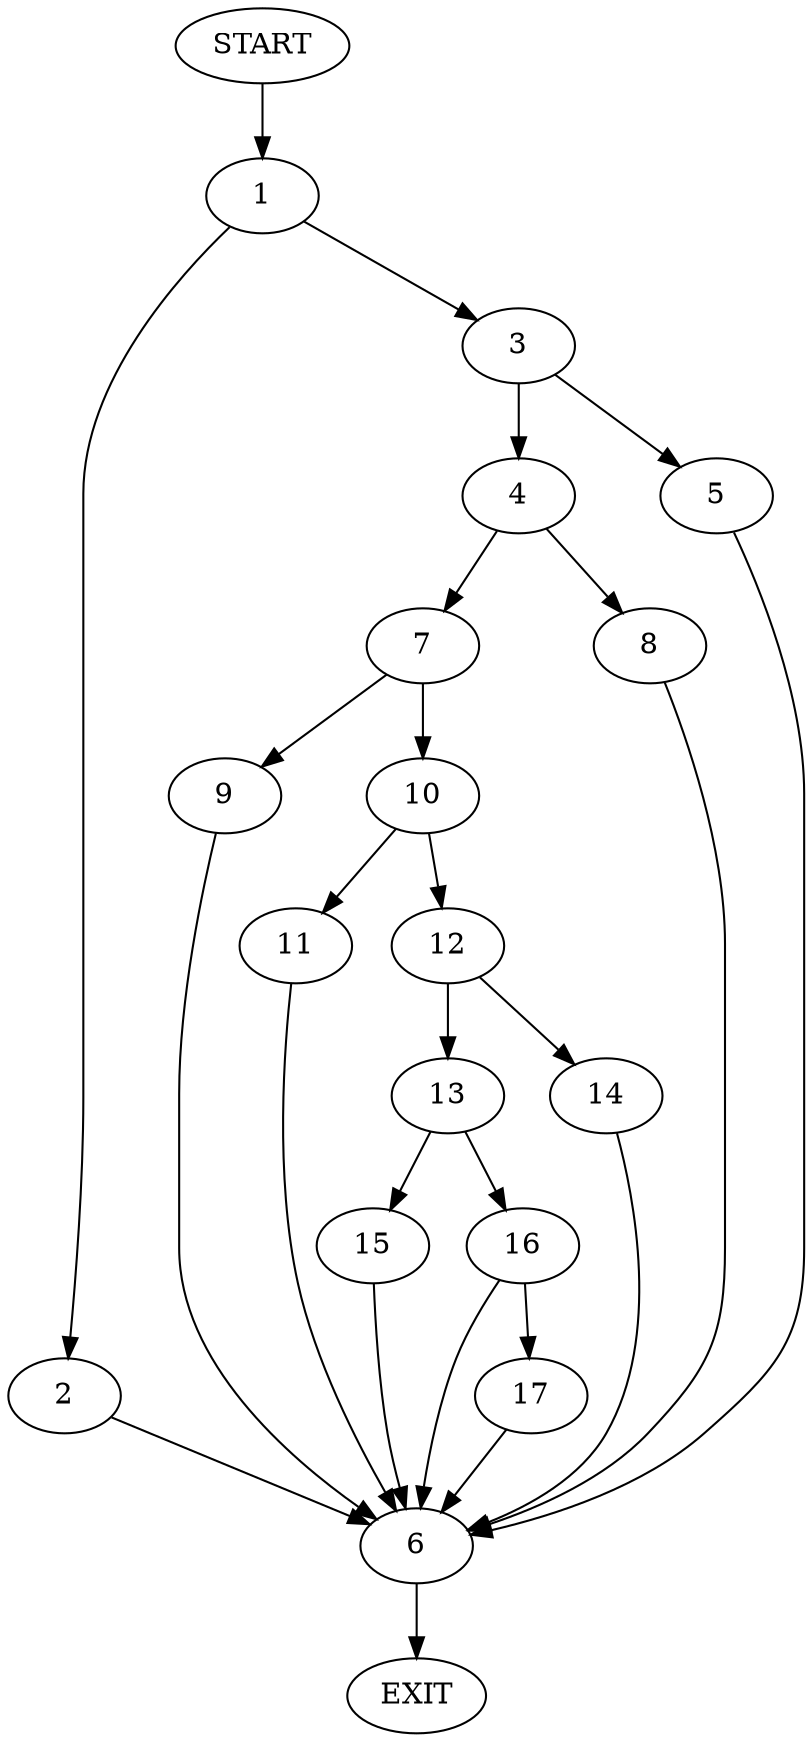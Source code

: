 digraph {
0 [label="START"]
18 [label="EXIT"]
0 -> 1
1 -> 2
1 -> 3
3 -> 4
3 -> 5
2 -> 6
6 -> 18
4 -> 7
4 -> 8
5 -> 6
7 -> 9
7 -> 10
8 -> 6
9 -> 6
10 -> 11
10 -> 12
12 -> 13
12 -> 14
11 -> 6
14 -> 6
13 -> 15
13 -> 16
15 -> 6
16 -> 6
16 -> 17
17 -> 6
}
